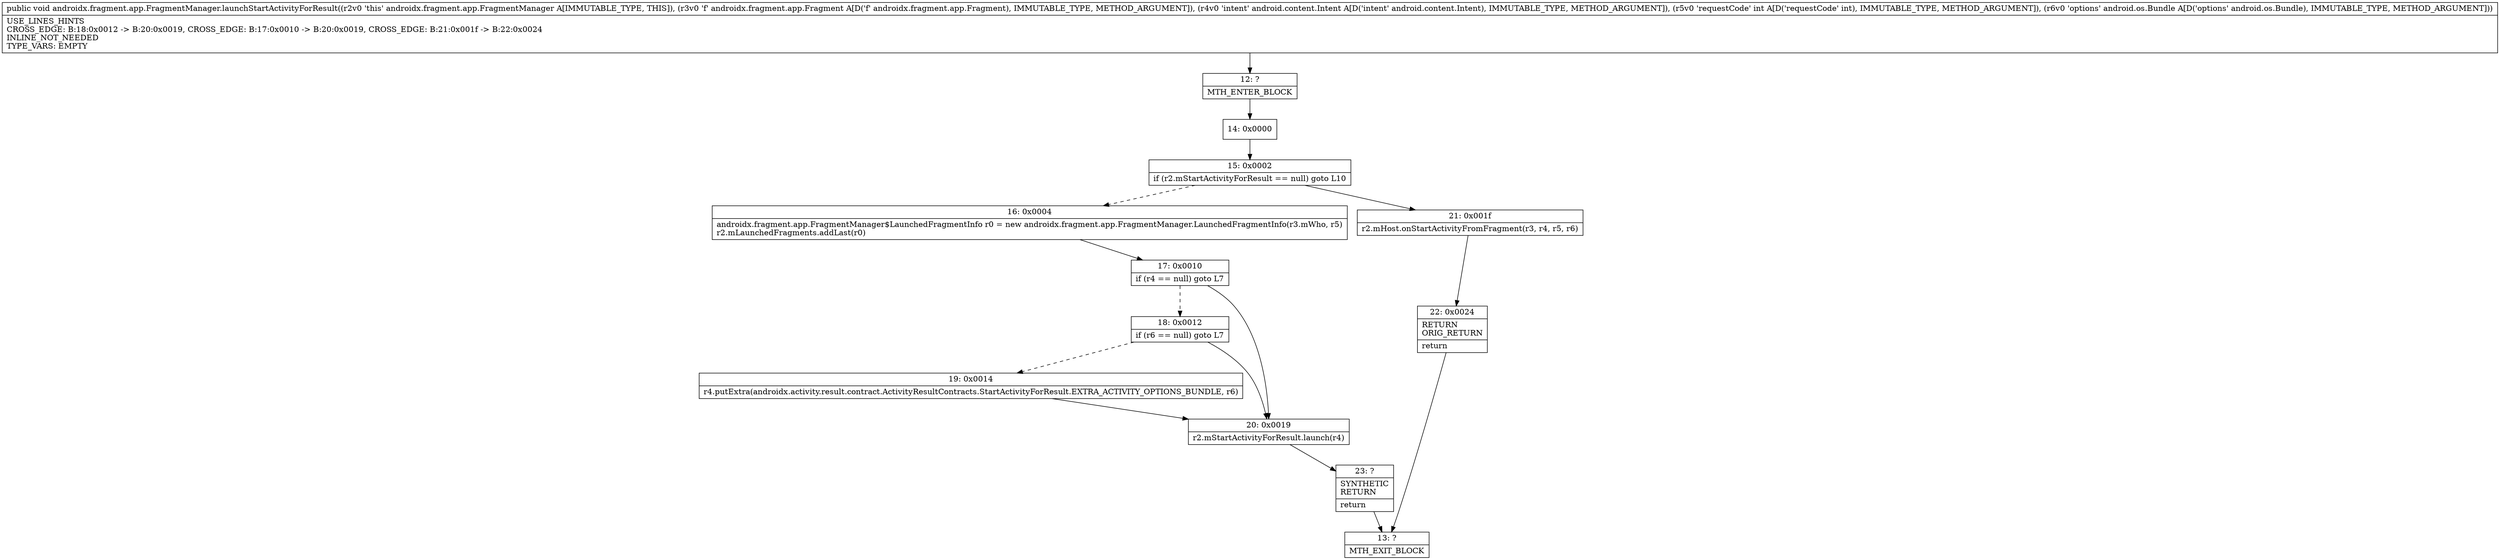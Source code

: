 digraph "CFG forandroidx.fragment.app.FragmentManager.launchStartActivityForResult(Landroidx\/fragment\/app\/Fragment;Landroid\/content\/Intent;ILandroid\/os\/Bundle;)V" {
Node_12 [shape=record,label="{12\:\ ?|MTH_ENTER_BLOCK\l}"];
Node_14 [shape=record,label="{14\:\ 0x0000}"];
Node_15 [shape=record,label="{15\:\ 0x0002|if (r2.mStartActivityForResult == null) goto L10\l}"];
Node_16 [shape=record,label="{16\:\ 0x0004|androidx.fragment.app.FragmentManager$LaunchedFragmentInfo r0 = new androidx.fragment.app.FragmentManager.LaunchedFragmentInfo(r3.mWho, r5)\lr2.mLaunchedFragments.addLast(r0)\l}"];
Node_17 [shape=record,label="{17\:\ 0x0010|if (r4 == null) goto L7\l}"];
Node_18 [shape=record,label="{18\:\ 0x0012|if (r6 == null) goto L7\l}"];
Node_19 [shape=record,label="{19\:\ 0x0014|r4.putExtra(androidx.activity.result.contract.ActivityResultContracts.StartActivityForResult.EXTRA_ACTIVITY_OPTIONS_BUNDLE, r6)\l}"];
Node_20 [shape=record,label="{20\:\ 0x0019|r2.mStartActivityForResult.launch(r4)\l}"];
Node_23 [shape=record,label="{23\:\ ?|SYNTHETIC\lRETURN\l|return\l}"];
Node_13 [shape=record,label="{13\:\ ?|MTH_EXIT_BLOCK\l}"];
Node_21 [shape=record,label="{21\:\ 0x001f|r2.mHost.onStartActivityFromFragment(r3, r4, r5, r6)\l}"];
Node_22 [shape=record,label="{22\:\ 0x0024|RETURN\lORIG_RETURN\l|return\l}"];
MethodNode[shape=record,label="{public void androidx.fragment.app.FragmentManager.launchStartActivityForResult((r2v0 'this' androidx.fragment.app.FragmentManager A[IMMUTABLE_TYPE, THIS]), (r3v0 'f' androidx.fragment.app.Fragment A[D('f' androidx.fragment.app.Fragment), IMMUTABLE_TYPE, METHOD_ARGUMENT]), (r4v0 'intent' android.content.Intent A[D('intent' android.content.Intent), IMMUTABLE_TYPE, METHOD_ARGUMENT]), (r5v0 'requestCode' int A[D('requestCode' int), IMMUTABLE_TYPE, METHOD_ARGUMENT]), (r6v0 'options' android.os.Bundle A[D('options' android.os.Bundle), IMMUTABLE_TYPE, METHOD_ARGUMENT]))  | USE_LINES_HINTS\lCROSS_EDGE: B:18:0x0012 \-\> B:20:0x0019, CROSS_EDGE: B:17:0x0010 \-\> B:20:0x0019, CROSS_EDGE: B:21:0x001f \-\> B:22:0x0024\lINLINE_NOT_NEEDED\lTYPE_VARS: EMPTY\l}"];
MethodNode -> Node_12;Node_12 -> Node_14;
Node_14 -> Node_15;
Node_15 -> Node_16[style=dashed];
Node_15 -> Node_21;
Node_16 -> Node_17;
Node_17 -> Node_18[style=dashed];
Node_17 -> Node_20;
Node_18 -> Node_19[style=dashed];
Node_18 -> Node_20;
Node_19 -> Node_20;
Node_20 -> Node_23;
Node_23 -> Node_13;
Node_21 -> Node_22;
Node_22 -> Node_13;
}

